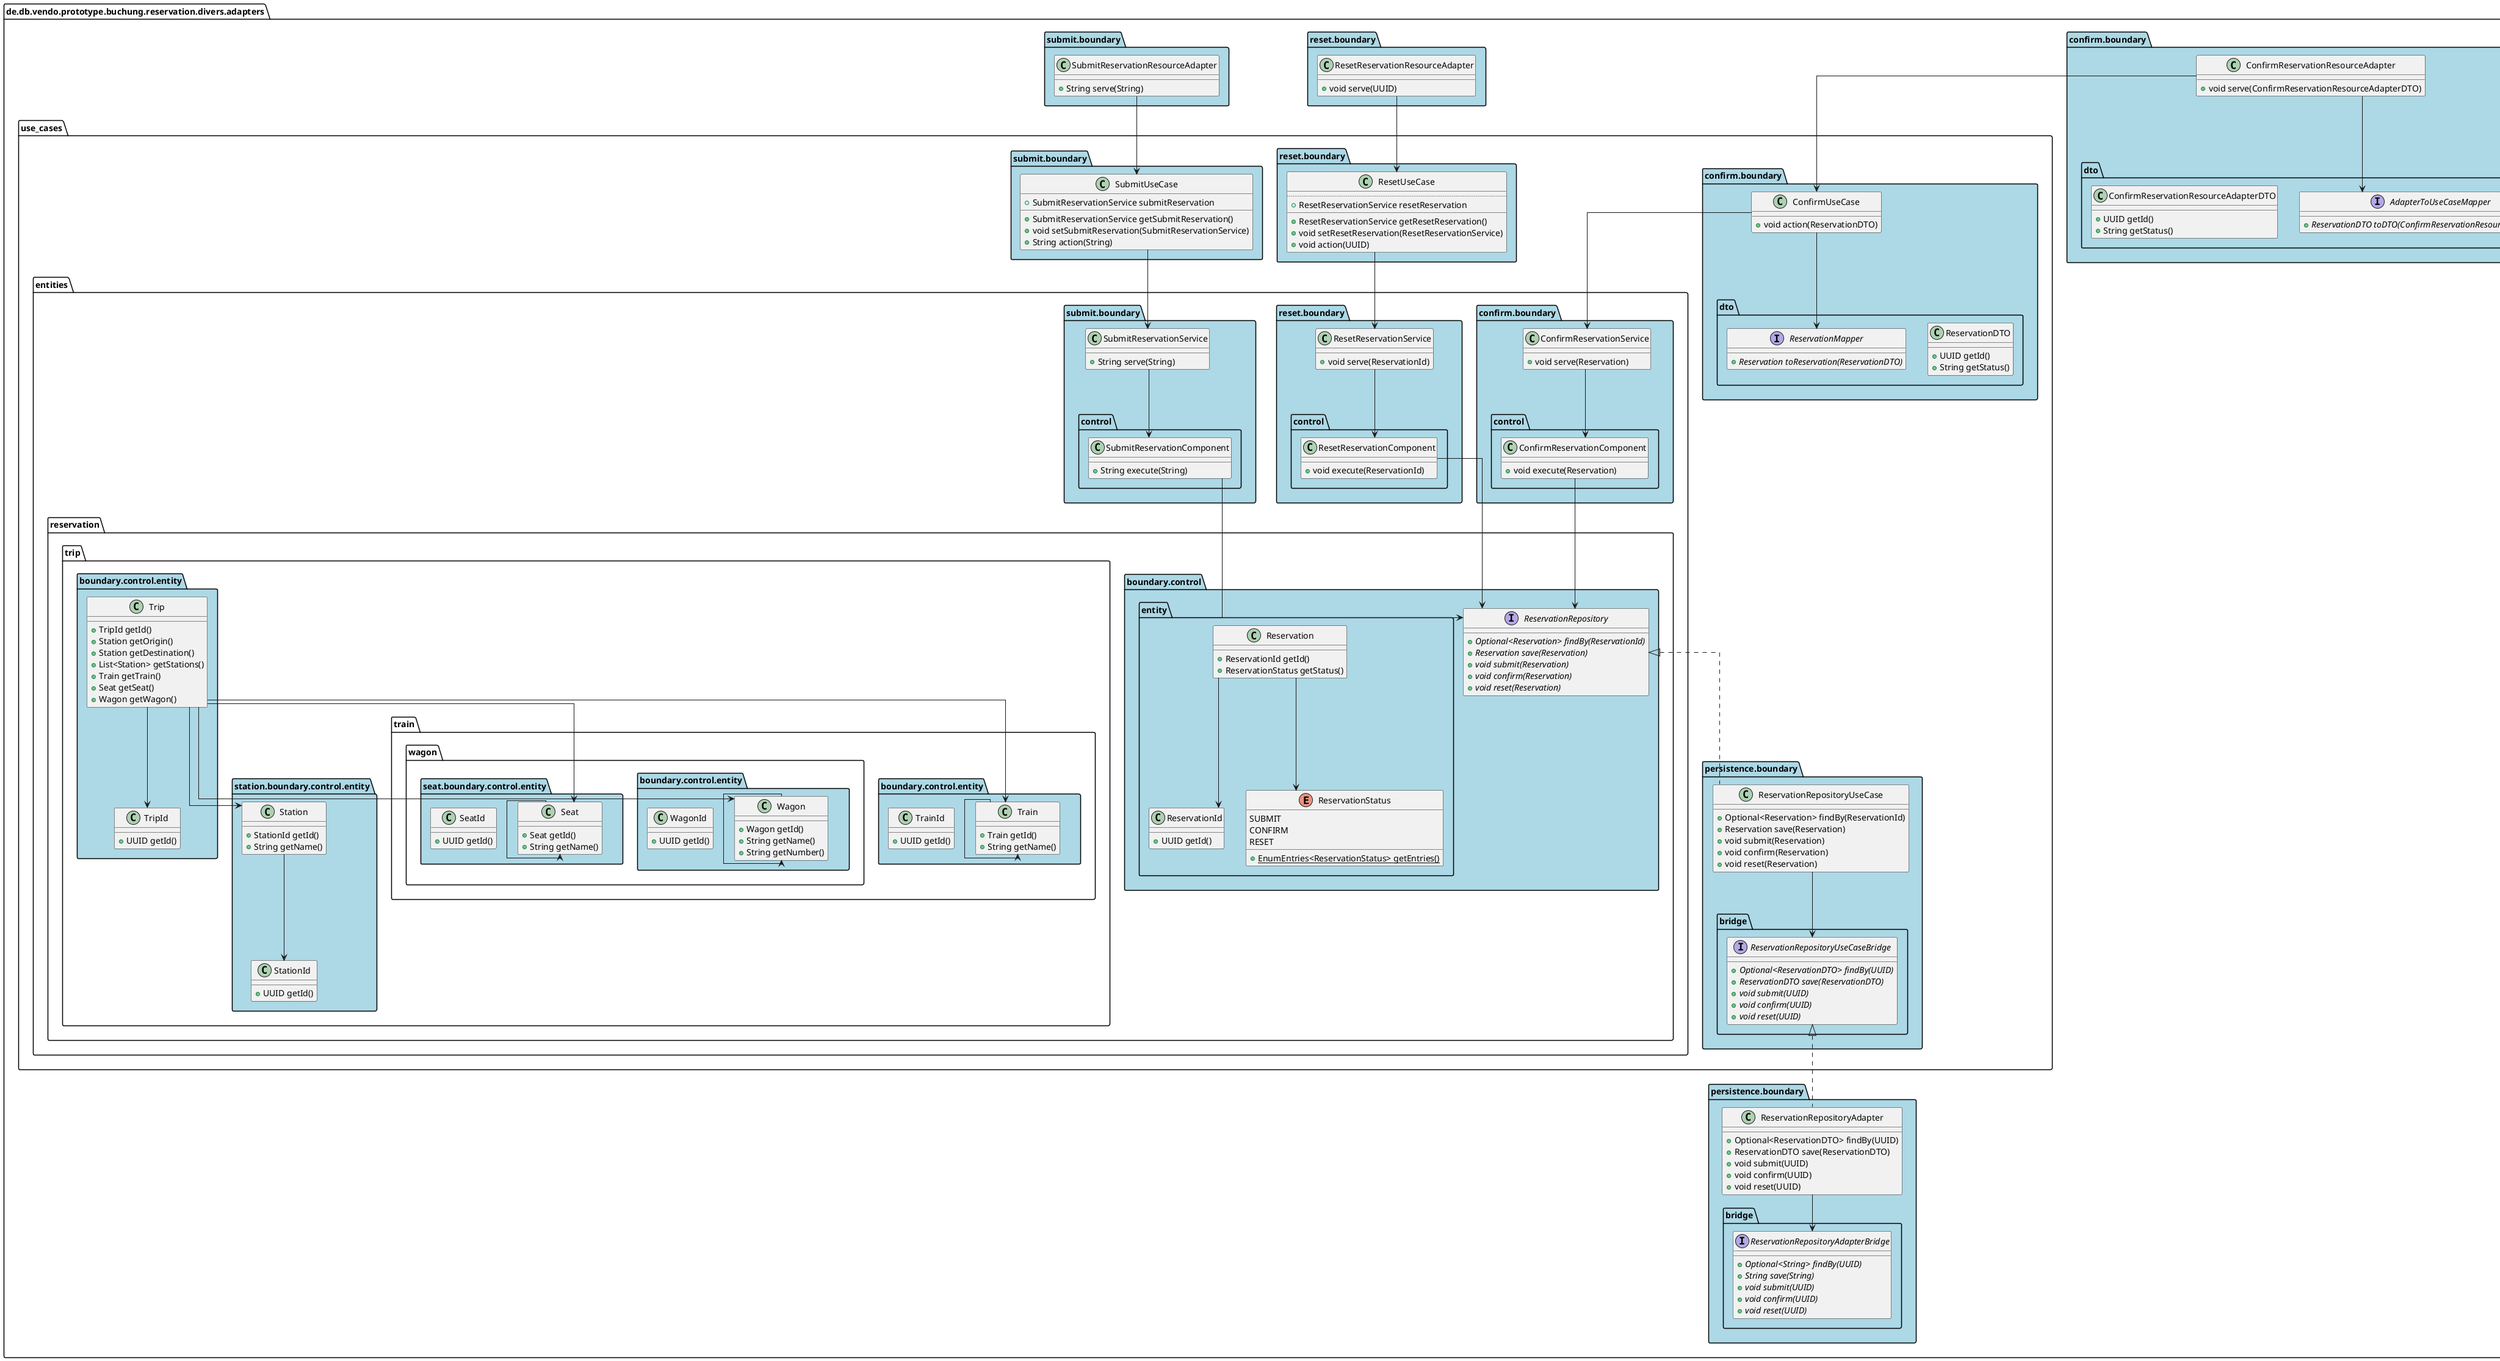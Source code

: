 @startuml
!pragma useIntermediatePackages false
skinparam linetype ortho
show stereotype
package boundary as de.db.vendo.prototype.buchung.reservation.divers.adapters.confirm.boundary #lightblue {}
package dto as de.db.vendo.prototype.buchung.reservation.divers.adapters.confirm.boundary.dto #lightblue {}
package boundary as de.db.vendo.prototype.buchung.reservation.divers.adapters.persistence.boundary #lightblue {}
package bridge as de.db.vendo.prototype.buchung.reservation.divers.adapters.persistence.boundary.bridge #lightblue {}
package boundary as de.db.vendo.prototype.buchung.reservation.divers.adapters.reset.boundary #lightblue {}
package boundary as de.db.vendo.prototype.buchung.reservation.divers.adapters.submit.boundary #lightblue {}
package boundary as de.db.vendo.prototype.buchung.reservation.divers.adapters.use_cases.confirm.boundary #lightblue {}
package dto as de.db.vendo.prototype.buchung.reservation.divers.adapters.use_cases.confirm.boundary.dto #lightblue {}
package boundary as de.db.vendo.prototype.buchung.reservation.divers.adapters.use_cases.entities.confirm.boundary #lightblue {}
package control as de.db.vendo.prototype.buchung.reservation.divers.adapters.use_cases.entities.confirm.boundary.control #lightblue {}
package boundary as de.db.vendo.prototype.buchung.reservation.divers.adapters.use_cases.entities.reservation.boundary #lightblue {}
package control as de.db.vendo.prototype.buchung.reservation.divers.adapters.use_cases.entities.reservation.boundary.control #lightblue {}
package entity as de.db.vendo.prototype.buchung.reservation.divers.adapters.use_cases.entities.reservation.boundary.control.entity #lightblue {}
package boundary as de.db.vendo.prototype.buchung.reservation.divers.adapters.use_cases.entities.reservation.trip.boundary #lightblue {}
package control as de.db.vendo.prototype.buchung.reservation.divers.adapters.use_cases.entities.reservation.trip.boundary.control #lightblue {}
package entity as de.db.vendo.prototype.buchung.reservation.divers.adapters.use_cases.entities.reservation.trip.boundary.control.entity #lightblue {}
package boundary as de.db.vendo.prototype.buchung.reservation.divers.adapters.use_cases.entities.reservation.trip.station.boundary #lightblue {}
package control as de.db.vendo.prototype.buchung.reservation.divers.adapters.use_cases.entities.reservation.trip.station.boundary.control #lightblue {}
package entity as de.db.vendo.prototype.buchung.reservation.divers.adapters.use_cases.entities.reservation.trip.station.boundary.control.entity #lightblue {}
package boundary as de.db.vendo.prototype.buchung.reservation.divers.adapters.use_cases.entities.reservation.trip.train.boundary #lightblue {}
package control as de.db.vendo.prototype.buchung.reservation.divers.adapters.use_cases.entities.reservation.trip.train.boundary.control #lightblue {}
package entity as de.db.vendo.prototype.buchung.reservation.divers.adapters.use_cases.entities.reservation.trip.train.boundary.control.entity #lightblue {}
package boundary as de.db.vendo.prototype.buchung.reservation.divers.adapters.use_cases.entities.reservation.trip.train.wagon.boundary #lightblue {}
package control as de.db.vendo.prototype.buchung.reservation.divers.adapters.use_cases.entities.reservation.trip.train.wagon.boundary.control #lightblue {}
package entity as de.db.vendo.prototype.buchung.reservation.divers.adapters.use_cases.entities.reservation.trip.train.wagon.boundary.control.entity #lightblue {}
package boundary as de.db.vendo.prototype.buchung.reservation.divers.adapters.use_cases.entities.reservation.trip.train.wagon.seat.boundary #lightblue {}
package control as de.db.vendo.prototype.buchung.reservation.divers.adapters.use_cases.entities.reservation.trip.train.wagon.seat.boundary.control #lightblue {}
package entity as de.db.vendo.prototype.buchung.reservation.divers.adapters.use_cases.entities.reservation.trip.train.wagon.seat.boundary.control.entity #lightblue {}
package boundary as de.db.vendo.prototype.buchung.reservation.divers.adapters.use_cases.entities.reset.boundary #lightblue {}
package control as de.db.vendo.prototype.buchung.reservation.divers.adapters.use_cases.entities.reset.boundary.control #lightblue {}
package boundary as de.db.vendo.prototype.buchung.reservation.divers.adapters.use_cases.entities.submit.boundary #lightblue {}
package control as de.db.vendo.prototype.buchung.reservation.divers.adapters.use_cases.entities.submit.boundary.control #lightblue {}
package boundary as de.db.vendo.prototype.buchung.reservation.divers.adapters.use_cases.persistence.boundary #lightblue {}
package bridge as de.db.vendo.prototype.buchung.reservation.divers.adapters.use_cases.persistence.boundary.bridge #lightblue {}
package boundary as de.db.vendo.prototype.buchung.reservation.divers.adapters.use_cases.reset.boundary #lightblue {}
package boundary as de.db.vendo.prototype.buchung.reservation.divers.adapters.use_cases.submit.boundary #lightblue {}

class "ConfirmReservationResourceAdapter" as de.db.vendo.prototype.buchung.reservation.divers.adapters.confirm.boundary.ConfirmReservationResourceAdapter {
  +void serve(ConfirmReservationResourceAdapterDTO)
}
interface "AdapterToUseCaseMapper" as de.db.vendo.prototype.buchung.reservation.divers.adapters.confirm.boundary.dto.AdapterToUseCaseMapper {
  + {abstract}ReservationDTO toDTO(ConfirmReservationResourceAdapterDTO)
}
class "ConfirmReservationResourceAdapterDTO" as de.db.vendo.prototype.buchung.reservation.divers.adapters.confirm.boundary.dto.ConfirmReservationResourceAdapterDTO {
  +UUID getId()
  +String getStatus()
}
class "ReservationRepositoryAdapter" as de.db.vendo.prototype.buchung.reservation.divers.adapters.persistence.boundary.ReservationRepositoryAdapter {
  +Optional<ReservationDTO> findBy(UUID)
  +ReservationDTO save(ReservationDTO)
  +void submit(UUID)
  +void confirm(UUID)
  +void reset(UUID)
}
interface "ReservationRepositoryAdapterBridge" as de.db.vendo.prototype.buchung.reservation.divers.adapters.persistence.boundary.bridge.ReservationRepositoryAdapterBridge {
  + {abstract}Optional<String> findBy(UUID)
  + {abstract}String save(String)
  + {abstract}void submit(UUID)
  + {abstract}void confirm(UUID)
  + {abstract}void reset(UUID)
}
class "ResetReservationResourceAdapter" as de.db.vendo.prototype.buchung.reservation.divers.adapters.reset.boundary.ResetReservationResourceAdapter {
  +void serve(UUID)
}
class "SubmitReservationResourceAdapter" as de.db.vendo.prototype.buchung.reservation.divers.adapters.submit.boundary.SubmitReservationResourceAdapter {
  +String serve(String)
}
class "ConfirmUseCase" as de.db.vendo.prototype.buchung.reservation.divers.adapters.use_cases.confirm.boundary.ConfirmUseCase {
  +void action(ReservationDTO)
}
class "ReservationDTO" as de.db.vendo.prototype.buchung.reservation.divers.adapters.use_cases.confirm.boundary.dto.ReservationDTO {
  +UUID getId()
  +String getStatus()
}
interface "ReservationMapper" as de.db.vendo.prototype.buchung.reservation.divers.adapters.use_cases.confirm.boundary.dto.ReservationMapper {
  + {abstract}Reservation toReservation(ReservationDTO)
}
class "ConfirmReservationService" as de.db.vendo.prototype.buchung.reservation.divers.adapters.use_cases.entities.confirm.boundary.ConfirmReservationService {
  +void serve(Reservation)
}
class "ConfirmReservationComponent" as de.db.vendo.prototype.buchung.reservation.divers.adapters.use_cases.entities.confirm.boundary.control.ConfirmReservationComponent {
  +void execute(Reservation)
}
interface "ReservationRepository" as de.db.vendo.prototype.buchung.reservation.divers.adapters.use_cases.entities.reservation.boundary.control.ReservationRepository {
  + {abstract}Optional<Reservation> findBy(ReservationId)
  + {abstract}Reservation save(Reservation)
  + {abstract}void submit(Reservation)
  + {abstract}void confirm(Reservation)
  + {abstract}void reset(Reservation)
}
class "Reservation" as de.db.vendo.prototype.buchung.reservation.divers.adapters.use_cases.entities.reservation.boundary.control.entity.Reservation {
  +ReservationId getId()
  +ReservationStatus getStatus()
}
class "ReservationId" as de.db.vendo.prototype.buchung.reservation.divers.adapters.use_cases.entities.reservation.boundary.control.entity.ReservationId {
  +UUID getId()
}
enum "ReservationStatus" as de.db.vendo.prototype.buchung.reservation.divers.adapters.use_cases.entities.reservation.boundary.control.entity.ReservationStatus {
  SUBMIT
  CONFIRM
  RESET
  __
  + {static}EnumEntries<ReservationStatus> getEntries()
}
class "Trip" as de.db.vendo.prototype.buchung.reservation.divers.adapters.use_cases.entities.reservation.trip.boundary.control.entity.Trip {
  +TripId getId()
  +Station getOrigin()
  +Station getDestination()
  +List<Station> getStations()
  +Train getTrain()
  +Seat getSeat()
  +Wagon getWagon()
}
class "TripId" as de.db.vendo.prototype.buchung.reservation.divers.adapters.use_cases.entities.reservation.trip.boundary.control.entity.TripId {
  +UUID getId()
}
class "Station" as de.db.vendo.prototype.buchung.reservation.divers.adapters.use_cases.entities.reservation.trip.station.boundary.control.entity.Station {
  +StationId getId()
  +String getName()
}
class "StationId" as de.db.vendo.prototype.buchung.reservation.divers.adapters.use_cases.entities.reservation.trip.station.boundary.control.entity.StationId {
  +UUID getId()
}
class "Train" as de.db.vendo.prototype.buchung.reservation.divers.adapters.use_cases.entities.reservation.trip.train.boundary.control.entity.Train {
  +Train getId()
  +String getName()
}
class "TrainId" as de.db.vendo.prototype.buchung.reservation.divers.adapters.use_cases.entities.reservation.trip.train.boundary.control.entity.TrainId {
  +UUID getId()
}
class "Wagon" as de.db.vendo.prototype.buchung.reservation.divers.adapters.use_cases.entities.reservation.trip.train.wagon.boundary.control.entity.Wagon {
  +Wagon getId()
  +String getName()
  +String getNumber()
}
class "WagonId" as de.db.vendo.prototype.buchung.reservation.divers.adapters.use_cases.entities.reservation.trip.train.wagon.boundary.control.entity.WagonId {
  +UUID getId()
}
class "Seat" as de.db.vendo.prototype.buchung.reservation.divers.adapters.use_cases.entities.reservation.trip.train.wagon.seat.boundary.control.entity.Seat {
  +Seat getId()
  +String getName()
}
class "SeatId" as de.db.vendo.prototype.buchung.reservation.divers.adapters.use_cases.entities.reservation.trip.train.wagon.seat.boundary.control.entity.SeatId {
  +UUID getId()
}
class "ResetReservationService" as de.db.vendo.prototype.buchung.reservation.divers.adapters.use_cases.entities.reset.boundary.ResetReservationService {
  +void serve(ReservationId)
}
class "ResetReservationComponent" as de.db.vendo.prototype.buchung.reservation.divers.adapters.use_cases.entities.reset.boundary.control.ResetReservationComponent {
  +void execute(ReservationId)
}
class "SubmitReservationService" as de.db.vendo.prototype.buchung.reservation.divers.adapters.use_cases.entities.submit.boundary.SubmitReservationService {
  +String serve(String)
}
class "SubmitReservationComponent" as de.db.vendo.prototype.buchung.reservation.divers.adapters.use_cases.entities.submit.boundary.control.SubmitReservationComponent {
  +String execute(String)
}
class "ReservationRepositoryUseCase" as de.db.vendo.prototype.buchung.reservation.divers.adapters.use_cases.persistence.boundary.ReservationRepositoryUseCase {
  +Optional<Reservation> findBy(ReservationId)
  +Reservation save(Reservation)
  +void submit(Reservation)
  +void confirm(Reservation)
  +void reset(Reservation)
}
interface "ReservationRepositoryUseCaseBridge" as de.db.vendo.prototype.buchung.reservation.divers.adapters.use_cases.persistence.boundary.bridge.ReservationRepositoryUseCaseBridge {
  + {abstract}Optional<ReservationDTO> findBy(UUID)
  + {abstract}ReservationDTO save(ReservationDTO)
  + {abstract}void submit(UUID)
  + {abstract}void confirm(UUID)
  + {abstract}void reset(UUID)
}
class "ResetUseCase" as de.db.vendo.prototype.buchung.reservation.divers.adapters.use_cases.reset.boundary.ResetUseCase {
  ..
  +ResetReservationService resetReservation
  __
  +ResetReservationService getResetReservation()
  +void setResetReservation(ResetReservationService)
  +void action(UUID)
}
class "SubmitUseCase" as de.db.vendo.prototype.buchung.reservation.divers.adapters.use_cases.submit.boundary.SubmitUseCase {
  +SubmitReservationService submitReservation
  __
  +SubmitReservationService getSubmitReservation()
  +void setSubmitReservation(SubmitReservationService)
  +String action(String)
}
de.db.vendo.prototype.buchung.reservation.divers.adapters.confirm.boundary.ConfirmReservationResourceAdapter --> de.db.vendo.prototype.buchung.reservation.divers.adapters.use_cases.confirm.boundary.ConfirmUseCase
de.db.vendo.prototype.buchung.reservation.divers.adapters.confirm.boundary.ConfirmReservationResourceAdapter --> de.db.vendo.prototype.buchung.reservation.divers.adapters.confirm.boundary.dto.AdapterToUseCaseMapper
de.db.vendo.prototype.buchung.reservation.divers.adapters.persistence.boundary.ReservationRepositoryAdapter .u.|> de.db.vendo.prototype.buchung.reservation.divers.adapters.use_cases.persistence.boundary.bridge.ReservationRepositoryUseCaseBridge
de.db.vendo.prototype.buchung.reservation.divers.adapters.persistence.boundary.ReservationRepositoryAdapter --> de.db.vendo.prototype.buchung.reservation.divers.adapters.persistence.boundary.bridge.ReservationRepositoryAdapterBridge
de.db.vendo.prototype.buchung.reservation.divers.adapters.reset.boundary.ResetReservationResourceAdapter --> de.db.vendo.prototype.buchung.reservation.divers.adapters.use_cases.reset.boundary.ResetUseCase
de.db.vendo.prototype.buchung.reservation.divers.adapters.submit.boundary.SubmitReservationResourceAdapter --> de.db.vendo.prototype.buchung.reservation.divers.adapters.use_cases.submit.boundary.SubmitUseCase
de.db.vendo.prototype.buchung.reservation.divers.adapters.use_cases.confirm.boundary.ConfirmUseCase --> de.db.vendo.prototype.buchung.reservation.divers.adapters.use_cases.confirm.boundary.dto.ReservationMapper
de.db.vendo.prototype.buchung.reservation.divers.adapters.use_cases.confirm.boundary.ConfirmUseCase --> de.db.vendo.prototype.buchung.reservation.divers.adapters.use_cases.entities.confirm.boundary.ConfirmReservationService
de.db.vendo.prototype.buchung.reservation.divers.adapters.use_cases.entities.confirm.boundary.ConfirmReservationService --> de.db.vendo.prototype.buchung.reservation.divers.adapters.use_cases.entities.confirm.boundary.control.ConfirmReservationComponent
de.db.vendo.prototype.buchung.reservation.divers.adapters.use_cases.entities.confirm.boundary.control.ConfirmReservationComponent --> de.db.vendo.prototype.buchung.reservation.divers.adapters.use_cases.entities.reservation.boundary.control.ReservationRepository
de.db.vendo.prototype.buchung.reservation.divers.adapters.use_cases.entities.reservation.boundary.control.entity.Reservation --> de.db.vendo.prototype.buchung.reservation.divers.adapters.use_cases.entities.reservation.boundary.control.entity.ReservationId
de.db.vendo.prototype.buchung.reservation.divers.adapters.use_cases.entities.reservation.boundary.control.entity.Reservation --> de.db.vendo.prototype.buchung.reservation.divers.adapters.use_cases.entities.reservation.boundary.control.entity.ReservationStatus
de.db.vendo.prototype.buchung.reservation.divers.adapters.use_cases.entities.reservation.trip.boundary.control.entity.Trip --> de.db.vendo.prototype.buchung.reservation.divers.adapters.use_cases.entities.reservation.trip.boundary.control.entity.TripId
de.db.vendo.prototype.buchung.reservation.divers.adapters.use_cases.entities.reservation.trip.boundary.control.entity.Trip --> de.db.vendo.prototype.buchung.reservation.divers.adapters.use_cases.entities.reservation.trip.station.boundary.control.entity.Station
de.db.vendo.prototype.buchung.reservation.divers.adapters.use_cases.entities.reservation.trip.boundary.control.entity.Trip --> de.db.vendo.prototype.buchung.reservation.divers.adapters.use_cases.entities.reservation.trip.train.wagon.seat.boundary.control.entity.Seat
de.db.vendo.prototype.buchung.reservation.divers.adapters.use_cases.entities.reservation.trip.boundary.control.entity.Trip --> de.db.vendo.prototype.buchung.reservation.divers.adapters.use_cases.entities.reservation.trip.train.boundary.control.entity.Train
de.db.vendo.prototype.buchung.reservation.divers.adapters.use_cases.entities.reservation.trip.boundary.control.entity.Trip --> de.db.vendo.prototype.buchung.reservation.divers.adapters.use_cases.entities.reservation.trip.train.wagon.boundary.control.entity.Wagon
de.db.vendo.prototype.buchung.reservation.divers.adapters.use_cases.entities.reservation.trip.station.boundary.control.entity.Station --> de.db.vendo.prototype.buchung.reservation.divers.adapters.use_cases.entities.reservation.trip.station.boundary.control.entity.StationId
de.db.vendo.prototype.buchung.reservation.divers.adapters.use_cases.entities.reservation.trip.train.boundary.control.entity.Train --> de.db.vendo.prototype.buchung.reservation.divers.adapters.use_cases.entities.reservation.trip.train.boundary.control.entity.Train
de.db.vendo.prototype.buchung.reservation.divers.adapters.use_cases.entities.reservation.trip.train.wagon.boundary.control.entity.Wagon --> de.db.vendo.prototype.buchung.reservation.divers.adapters.use_cases.entities.reservation.trip.train.wagon.boundary.control.entity.Wagon
de.db.vendo.prototype.buchung.reservation.divers.adapters.use_cases.entities.reservation.trip.train.wagon.seat.boundary.control.entity.Seat --> de.db.vendo.prototype.buchung.reservation.divers.adapters.use_cases.entities.reservation.trip.train.wagon.seat.boundary.control.entity.Seat
de.db.vendo.prototype.buchung.reservation.divers.adapters.use_cases.entities.reset.boundary.ResetReservationService --> de.db.vendo.prototype.buchung.reservation.divers.adapters.use_cases.entities.reset.boundary.control.ResetReservationComponent
de.db.vendo.prototype.buchung.reservation.divers.adapters.use_cases.entities.reset.boundary.control.ResetReservationComponent --> de.db.vendo.prototype.buchung.reservation.divers.adapters.use_cases.entities.reservation.boundary.control.ReservationRepository
de.db.vendo.prototype.buchung.reservation.divers.adapters.use_cases.entities.submit.boundary.SubmitReservationService --> de.db.vendo.prototype.buchung.reservation.divers.adapters.use_cases.entities.submit.boundary.control.SubmitReservationComponent
de.db.vendo.prototype.buchung.reservation.divers.adapters.use_cases.entities.submit.boundary.control.SubmitReservationComponent --> de.db.vendo.prototype.buchung.reservation.divers.adapters.use_cases.entities.reservation.boundary.control.ReservationRepository
de.db.vendo.prototype.buchung.reservation.divers.adapters.use_cases.persistence.boundary.ReservationRepositoryUseCase .u.|> de.db.vendo.prototype.buchung.reservation.divers.adapters.use_cases.entities.reservation.boundary.control.ReservationRepository
de.db.vendo.prototype.buchung.reservation.divers.adapters.use_cases.persistence.boundary.ReservationRepositoryUseCase --> de.db.vendo.prototype.buchung.reservation.divers.adapters.use_cases.persistence.boundary.bridge.ReservationRepositoryUseCaseBridge
de.db.vendo.prototype.buchung.reservation.divers.adapters.use_cases.reset.boundary.ResetUseCase --> de.db.vendo.prototype.buchung.reservation.divers.adapters.use_cases.entities.reset.boundary.ResetReservationService
de.db.vendo.prototype.buchung.reservation.divers.adapters.use_cases.submit.boundary.SubmitUseCase --> de.db.vendo.prototype.buchung.reservation.divers.adapters.use_cases.entities.submit.boundary.SubmitReservationService
@enduml
